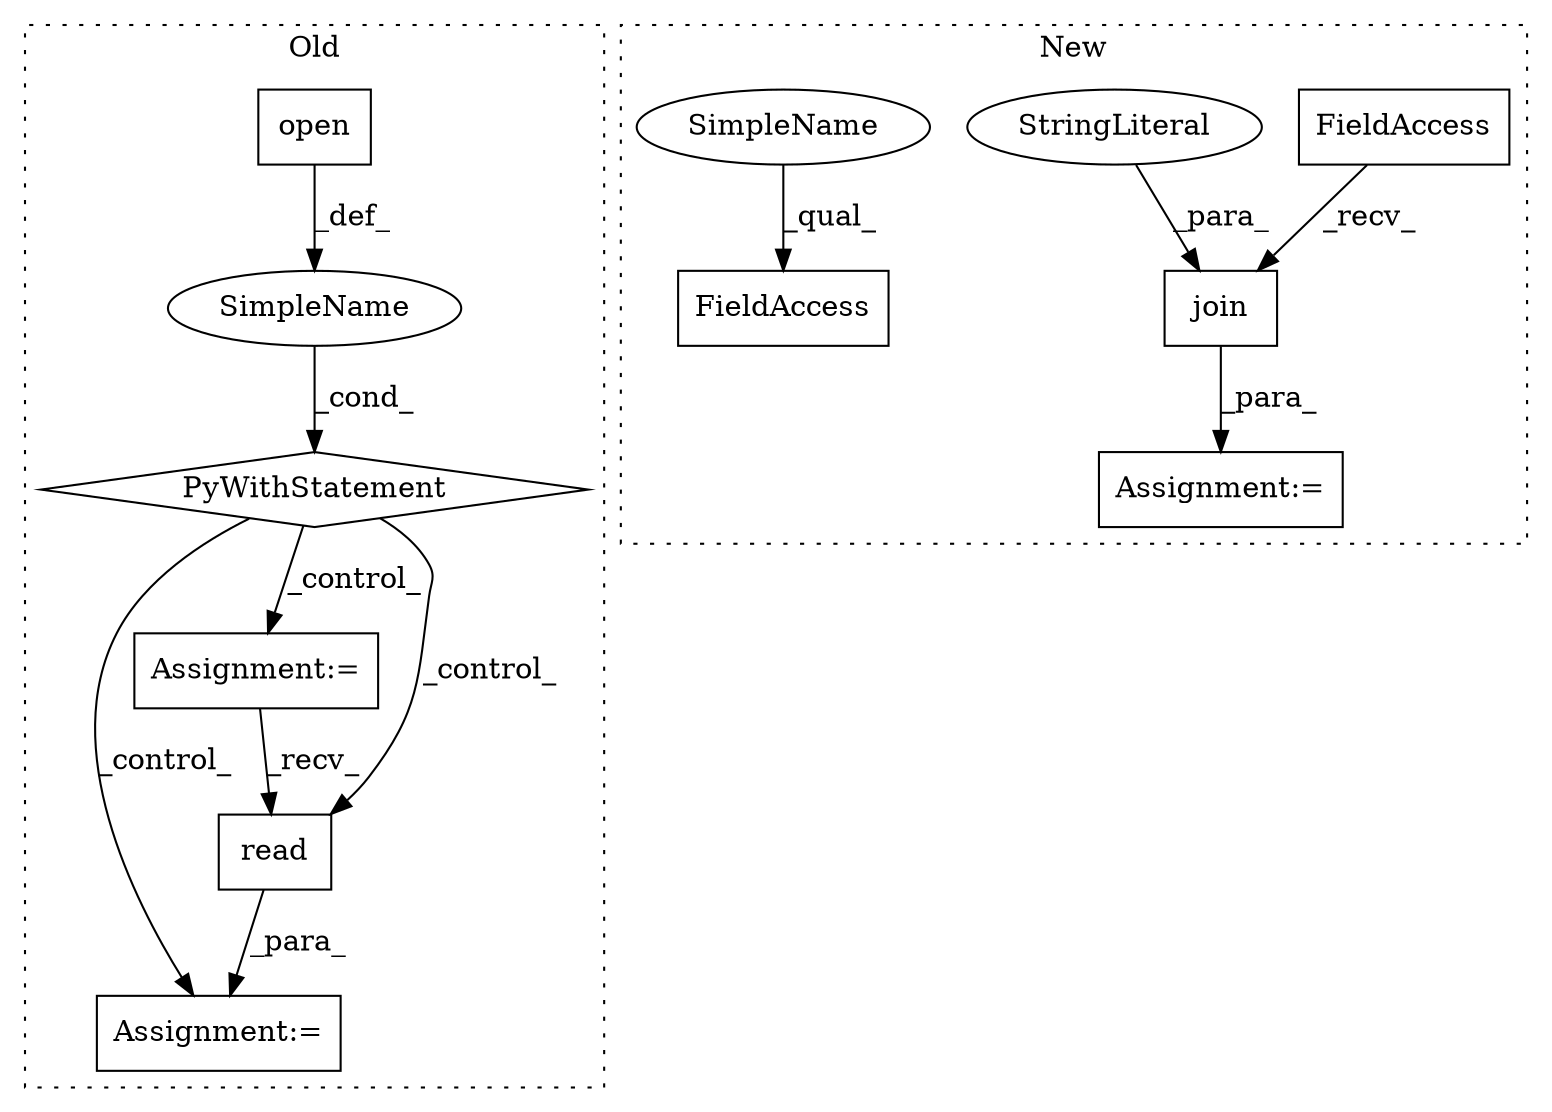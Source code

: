 digraph G {
subgraph cluster0 {
1 [label="PyWithStatement" a="104" s="1139,1180" l="10,2" shape="diamond"];
3 [label="Assignment:=" a="7" s="1213" l="1" shape="box"];
4 [label="SimpleName" a="42" s="" l="" shape="ellipse"];
8 [label="Assignment:=" a="7" s="1195" l="1" shape="box"];
10 [label="read" a="32" s="1216" l="6" shape="box"];
11 [label="open" a="32" s="1149,1179" l="5,1" shape="box"];
label = "Old";
style="dotted";
}
subgraph cluster1 {
2 [label="join" a="32" s="1270,1297" l="5,1" shape="box"];
5 [label="Assignment:=" a="7" s="1651" l="2" shape="box"];
6 [label="FieldAccess" a="22" s="1262" l="7" shape="box"];
7 [label="StringLiteral" a="45" s="1288" l="9" shape="ellipse"];
9 [label="FieldAccess" a="22" s="1557" l="7" shape="box"];
12 [label="SimpleName" a="42" s="1557" l="2" shape="ellipse"];
label = "New";
style="dotted";
}
1 -> 8 [label="_control_"];
1 -> 3 [label="_control_"];
1 -> 10 [label="_control_"];
2 -> 5 [label="_para_"];
4 -> 1 [label="_cond_"];
6 -> 2 [label="_recv_"];
7 -> 2 [label="_para_"];
8 -> 10 [label="_recv_"];
10 -> 3 [label="_para_"];
11 -> 4 [label="_def_"];
12 -> 9 [label="_qual_"];
}